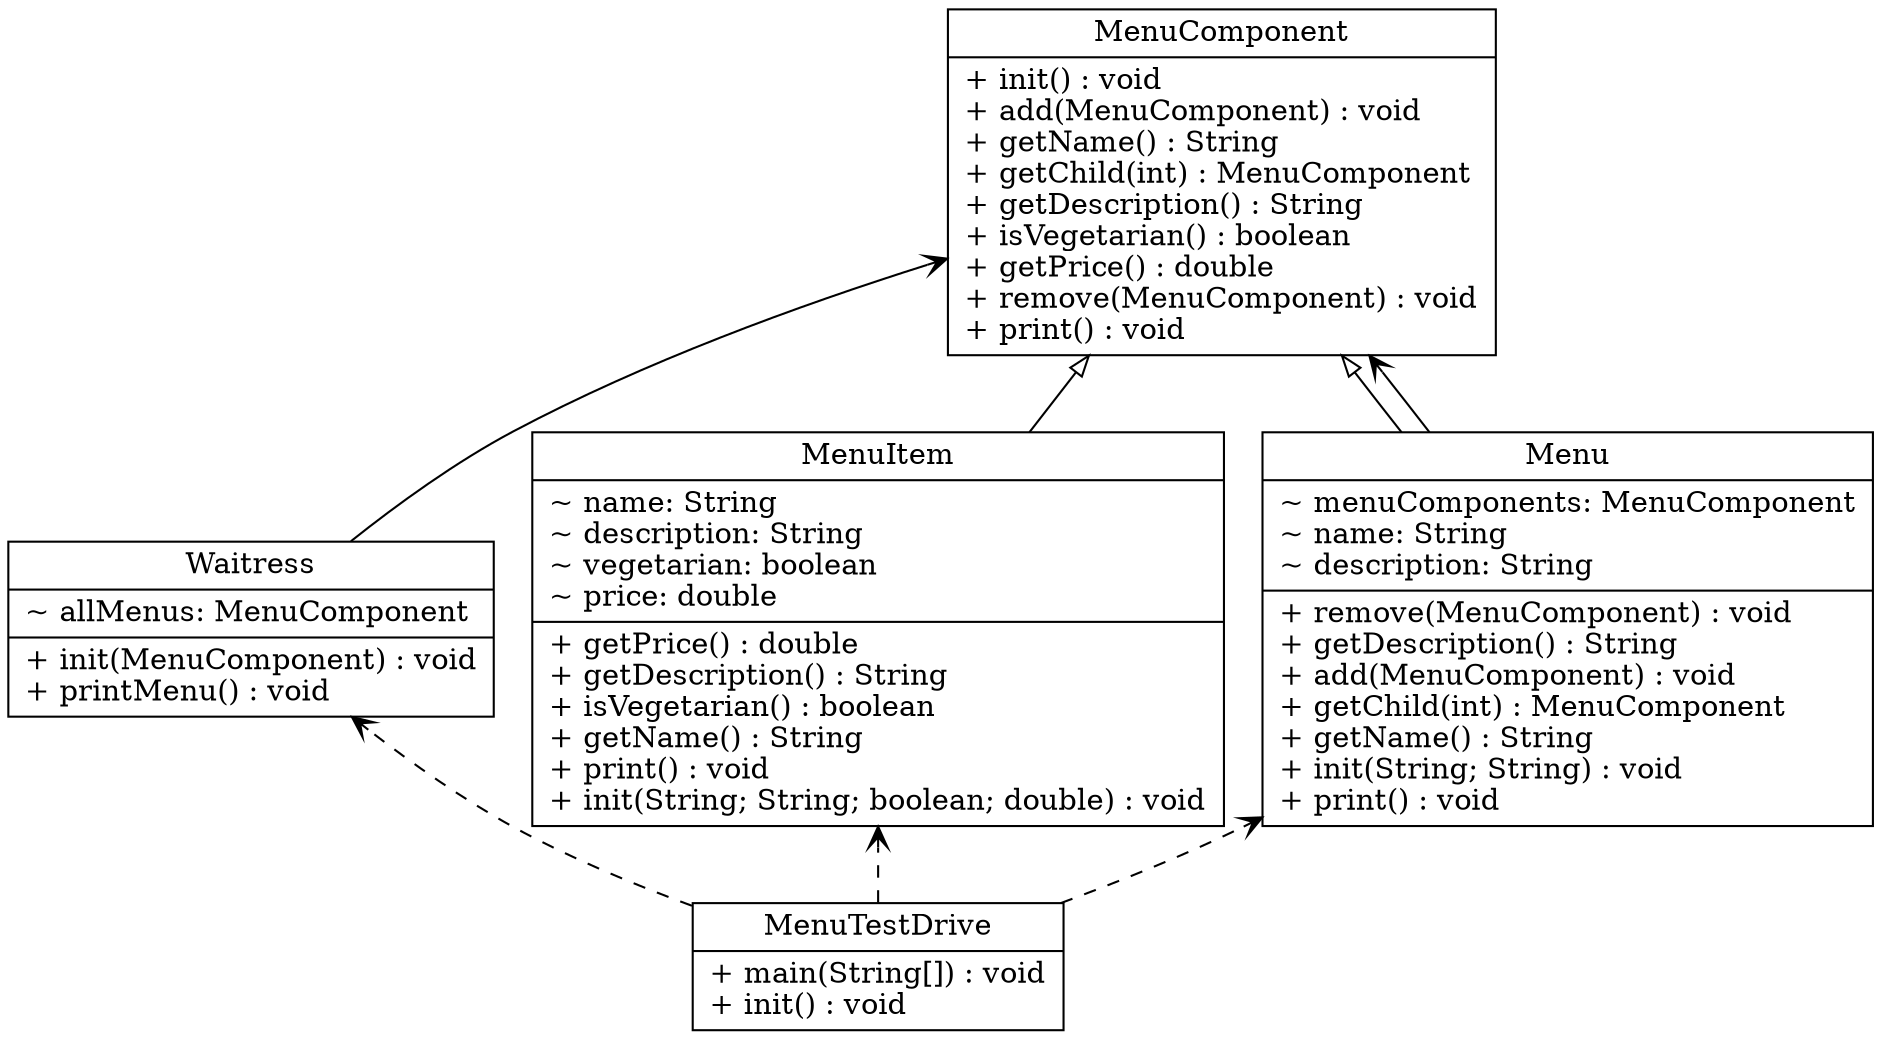 digraph model{
rankdir = BT;
Waitress [
shape="record",
label = "{Waitress| ~ allMenus: MenuComponent\l|+ init(MenuComponent) : void\l+ printMenu() : void\l}"
];

MenuComponent [
shape="record",
label = "{MenuComponent| + init() : void\l+ add(MenuComponent) : void\l+ getName() : String\l+ getChild(int) : MenuComponent\l+ getDescription() : String\l+ isVegetarian() : boolean\l+ getPrice() : double\l+ remove(MenuComponent) : void\l+ print() : void\l}"
];

MenuItem [
shape="record",
label = "{MenuItem| ~ name: String\l~ description: String\l~ vegetarian: boolean\l~ price: double\l|+ getPrice() : double\l+ getDescription() : String\l+ isVegetarian() : boolean\l+ getName() : String\l+ print() : void\l+ init(String; String; boolean; double) : void\l}"
];

Menu [
shape="record",
label = "{Menu| ~ menuComponents: MenuComponent\l~ name: String\l~ description: String\l|+ remove(MenuComponent) : void\l+ getDescription() : String\l+ add(MenuComponent) : void\l+ getChild(int) : MenuComponent\l+ getName() : String\l+ init(String; String) : void\l+ print() : void\l}"
];

MenuTestDrive [
shape="record",
label = "{MenuTestDrive| + main(String[]) : void\l+ init() : void\l}"
];

//writing relations between classes now
Menu -> MenuComponent [arrowhead = "empty"];
Menu -> MenuComponent [arrowhead = "vee"];
MenuItem -> MenuComponent [arrowhead = "empty"];
MenuTestDrive -> Menu [arrowhead = "vee", style = "dashed"];
MenuTestDrive -> MenuItem [arrowhead = "vee", style = "dashed"];
MenuTestDrive -> Waitress [arrowhead = "vee", style = "dashed"];
Waitress -> MenuComponent [arrowhead = "vee"];
}